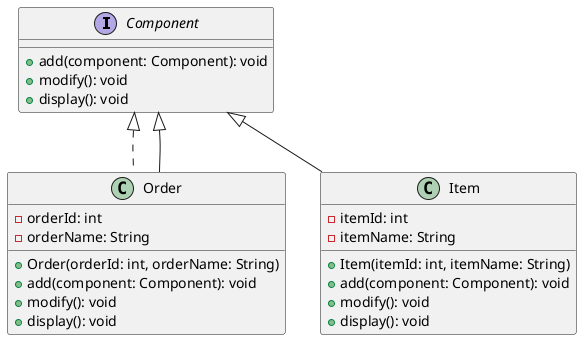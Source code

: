 @startuml

interface Component {
  +add(component: Component): void
  +modify(): void
  +display(): void
}

class Order implements Component {
  -orderId: int
  -orderName: String

  +Order(orderId: int, orderName: String)
  +add(component: Component): void
  +modify(): void
  +display(): void
}

class Item  {
  -itemId: int
  -itemName: String

  +Item(itemId: int, itemName: String)
  +add(component: Component): void
  +modify(): void
  +display(): void
}

Component <|-- Order
Component <|-- Item

@enduml
